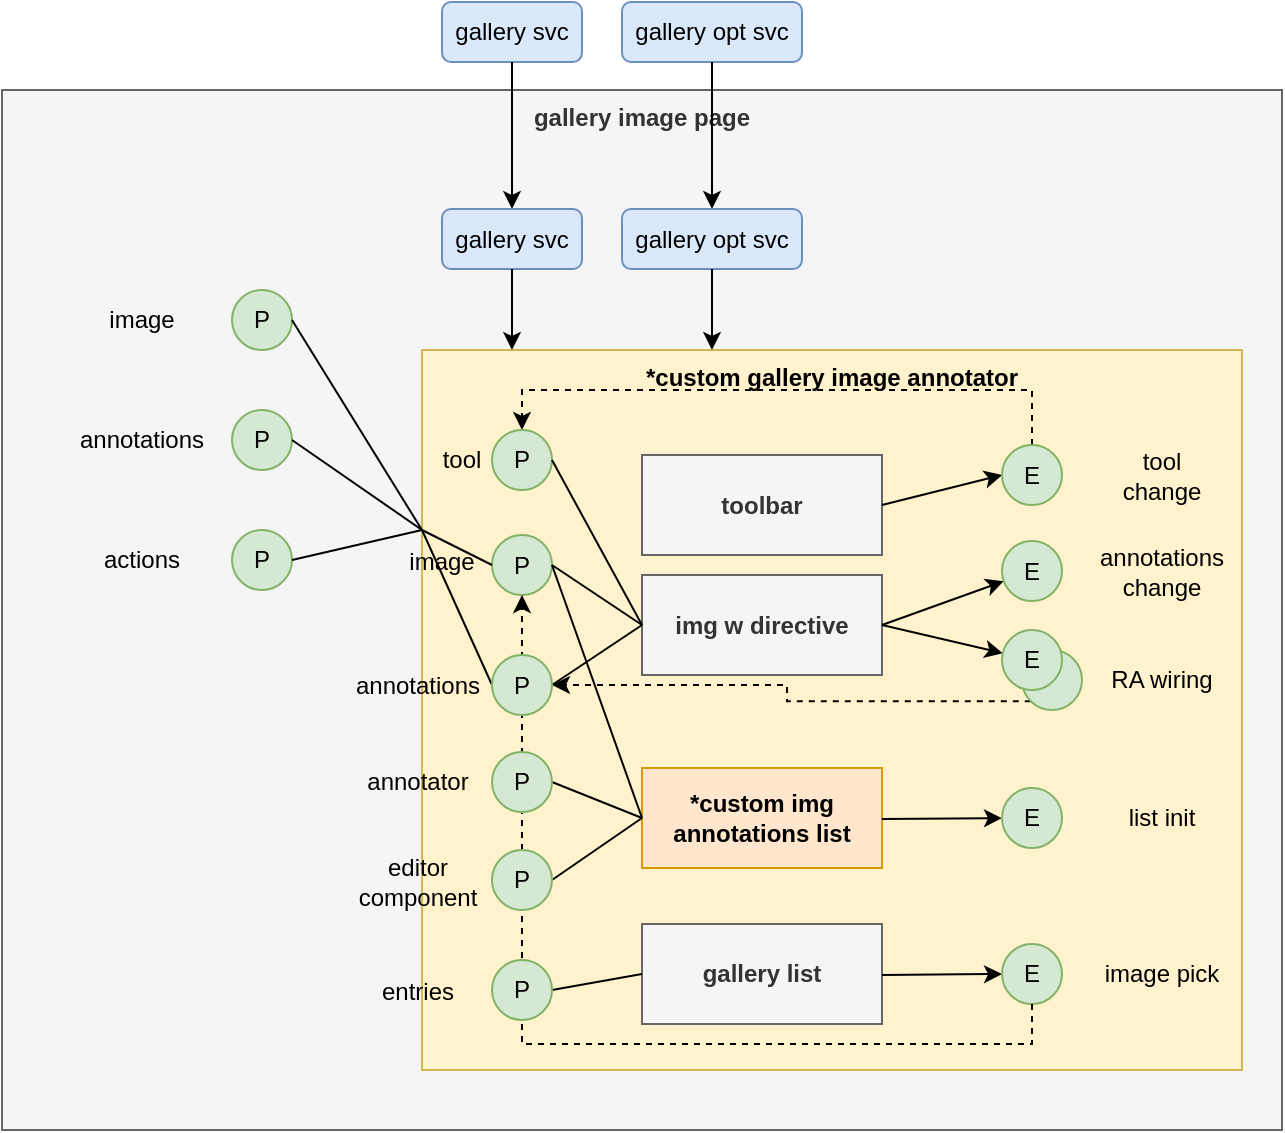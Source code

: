 <mxfile version="24.2.5" type="device">
  <diagram name="Page-1" id="lNYLDOH9afpiesVPyjoN">
    <mxGraphModel dx="1221" dy="823" grid="1" gridSize="10" guides="1" tooltips="1" connect="1" arrows="1" fold="1" page="1" pageScale="1" pageWidth="850" pageHeight="1100" math="0" shadow="0">
      <root>
        <mxCell id="0" />
        <mxCell id="1" parent="0" />
        <mxCell id="PYcwion5222IhFIjpywj-1" value="gallery image page" style="rounded=0;whiteSpace=wrap;html=1;verticalAlign=top;fillColor=#f5f5f5;fontColor=#333333;strokeColor=#666666;fontStyle=1" parent="1" vertex="1">
          <mxGeometry x="40" y="160" width="640" height="520" as="geometry" />
        </mxCell>
        <mxCell id="PYcwion5222IhFIjpywj-16" value="*custom gallery image annotator" style="rounded=0;whiteSpace=wrap;html=1;verticalAlign=top;fillColor=#fff2cc;strokeColor=#d6b656;fontStyle=1" parent="1" vertex="1">
          <mxGeometry x="250" y="290" width="410" height="360" as="geometry" />
        </mxCell>
        <mxCell id="PYcwion5222IhFIjpywj-2" value="P" style="ellipse;whiteSpace=wrap;html=1;fillColor=#d5e8d4;strokeColor=#82b366;" parent="1" vertex="1">
          <mxGeometry x="155" y="260" width="30" height="30" as="geometry" />
        </mxCell>
        <mxCell id="PYcwion5222IhFIjpywj-3" value="P" style="ellipse;whiteSpace=wrap;html=1;fillColor=#d5e8d4;strokeColor=#82b366;" parent="1" vertex="1">
          <mxGeometry x="155" y="320" width="30" height="30" as="geometry" />
        </mxCell>
        <mxCell id="PYcwion5222IhFIjpywj-4" value="P" style="ellipse;whiteSpace=wrap;html=1;fillColor=#d5e8d4;strokeColor=#82b366;" parent="1" vertex="1">
          <mxGeometry x="155" y="380" width="30" height="30" as="geometry" />
        </mxCell>
        <mxCell id="PYcwion5222IhFIjpywj-5" value="image" style="text;html=1;align=center;verticalAlign=middle;whiteSpace=wrap;rounded=0;" parent="1" vertex="1">
          <mxGeometry x="80" y="260" width="60" height="30" as="geometry" />
        </mxCell>
        <mxCell id="PYcwion5222IhFIjpywj-6" value="annotations" style="text;html=1;align=center;verticalAlign=middle;whiteSpace=wrap;rounded=0;" parent="1" vertex="1">
          <mxGeometry x="80" y="320" width="60" height="30" as="geometry" />
        </mxCell>
        <mxCell id="PYcwion5222IhFIjpywj-7" value="actions" style="text;html=1;align=center;verticalAlign=middle;whiteSpace=wrap;rounded=0;" parent="1" vertex="1">
          <mxGeometry x="80" y="380" width="60" height="30" as="geometry" />
        </mxCell>
        <mxCell id="PYcwion5222IhFIjpywj-8" value="gallery svc" style="rounded=1;whiteSpace=wrap;html=1;fillColor=#dae8fc;strokeColor=#6c8ebf;" parent="1" vertex="1">
          <mxGeometry x="260" y="116" width="70" height="30" as="geometry" />
        </mxCell>
        <mxCell id="PYcwion5222IhFIjpywj-9" value="gallery opt svc" style="rounded=1;whiteSpace=wrap;html=1;fillColor=#dae8fc;strokeColor=#6c8ebf;" parent="1" vertex="1">
          <mxGeometry x="350" y="116" width="90" height="30" as="geometry" />
        </mxCell>
        <mxCell id="PYcwion5222IhFIjpywj-10" style="edgeStyle=orthogonalEdgeStyle;rounded=0;orthogonalLoop=1;jettySize=auto;html=1;exitX=0.5;exitY=1;exitDx=0;exitDy=0;entryX=0.5;entryY=0;entryDx=0;entryDy=0;" parent="1" source="PYcwion5222IhFIjpywj-8" target="PYcwion5222IhFIjpywj-12" edge="1">
          <mxGeometry relative="1" as="geometry" />
        </mxCell>
        <mxCell id="PYcwion5222IhFIjpywj-11" style="edgeStyle=orthogonalEdgeStyle;rounded=0;orthogonalLoop=1;jettySize=auto;html=1;exitX=0.5;exitY=1;exitDx=0;exitDy=0;" parent="1" source="PYcwion5222IhFIjpywj-9" target="PYcwion5222IhFIjpywj-13" edge="1">
          <mxGeometry relative="1" as="geometry" />
        </mxCell>
        <mxCell id="PYcwion5222IhFIjpywj-12" value="gallery svc" style="rounded=1;whiteSpace=wrap;html=1;fillColor=#dae8fc;strokeColor=#6c8ebf;" parent="1" vertex="1">
          <mxGeometry x="260" y="219.5" width="70" height="30" as="geometry" />
        </mxCell>
        <mxCell id="PYcwion5222IhFIjpywj-13" value="gallery opt svc" style="rounded=1;whiteSpace=wrap;html=1;fillColor=#dae8fc;strokeColor=#6c8ebf;" parent="1" vertex="1">
          <mxGeometry x="350" y="219.5" width="90" height="30" as="geometry" />
        </mxCell>
        <mxCell id="PYcwion5222IhFIjpywj-14" style="edgeStyle=orthogonalEdgeStyle;rounded=0;orthogonalLoop=1;jettySize=auto;html=1;exitX=0.5;exitY=1;exitDx=0;exitDy=0;" parent="1" source="PYcwion5222IhFIjpywj-12" edge="1">
          <mxGeometry relative="1" as="geometry">
            <mxPoint x="295" y="290" as="targetPoint" />
          </mxGeometry>
        </mxCell>
        <mxCell id="PYcwion5222IhFIjpywj-15" style="edgeStyle=orthogonalEdgeStyle;rounded=0;orthogonalLoop=1;jettySize=auto;html=1;exitX=0.5;exitY=1;exitDx=0;exitDy=0;" parent="1" source="PYcwion5222IhFIjpywj-13" edge="1">
          <mxGeometry relative="1" as="geometry">
            <mxPoint x="395" y="290" as="targetPoint" />
          </mxGeometry>
        </mxCell>
        <mxCell id="PYcwion5222IhFIjpywj-17" value="" style="endArrow=none;html=1;rounded=0;exitX=1;exitY=0.5;exitDx=0;exitDy=0;entryX=0;entryY=0.25;entryDx=0;entryDy=0;" parent="1" source="PYcwion5222IhFIjpywj-2" target="PYcwion5222IhFIjpywj-16" edge="1">
          <mxGeometry width="50" height="50" relative="1" as="geometry">
            <mxPoint x="400" y="340" as="sourcePoint" />
            <mxPoint x="450" y="290" as="targetPoint" />
          </mxGeometry>
        </mxCell>
        <mxCell id="PYcwion5222IhFIjpywj-18" value="" style="endArrow=none;html=1;rounded=0;exitX=1;exitY=0.5;exitDx=0;exitDy=0;entryX=0;entryY=0.25;entryDx=0;entryDy=0;" parent="1" source="PYcwion5222IhFIjpywj-3" target="PYcwion5222IhFIjpywj-16" edge="1">
          <mxGeometry width="50" height="50" relative="1" as="geometry">
            <mxPoint x="195" y="337.5" as="sourcePoint" />
            <mxPoint x="270" y="452.5" as="targetPoint" />
          </mxGeometry>
        </mxCell>
        <mxCell id="PYcwion5222IhFIjpywj-19" value="" style="endArrow=none;html=1;rounded=0;exitX=1;exitY=0.5;exitDx=0;exitDy=0;entryX=0;entryY=0.25;entryDx=0;entryDy=0;" parent="1" source="PYcwion5222IhFIjpywj-4" target="PYcwion5222IhFIjpywj-16" edge="1">
          <mxGeometry width="50" height="50" relative="1" as="geometry">
            <mxPoint x="205" y="295" as="sourcePoint" />
            <mxPoint x="280" y="410" as="targetPoint" />
          </mxGeometry>
        </mxCell>
        <mxCell id="PYcwion5222IhFIjpywj-20" value="toolbar" style="rounded=0;whiteSpace=wrap;html=1;fillColor=#f5f5f5;fontColor=#333333;strokeColor=#666666;fontStyle=1" parent="1" vertex="1">
          <mxGeometry x="360" y="342.5" width="120" height="50" as="geometry" />
        </mxCell>
        <mxCell id="PYcwion5222IhFIjpywj-21" value="" style="endArrow=classic;html=1;rounded=0;entryX=0.568;entryY=0.238;entryDx=0;entryDy=0;entryPerimeter=0;exitX=1;exitY=0.5;exitDx=0;exitDy=0;" parent="1" source="PYcwion5222IhFIjpywj-20" edge="1">
          <mxGeometry width="50" height="50" relative="1" as="geometry">
            <mxPoint x="480" y="352.5" as="sourcePoint" />
            <mxPoint x="540.16" y="352.48" as="targetPoint" />
          </mxGeometry>
        </mxCell>
        <mxCell id="PYcwion5222IhFIjpywj-50" style="edgeStyle=orthogonalEdgeStyle;rounded=0;orthogonalLoop=1;jettySize=auto;html=1;exitX=0.5;exitY=0;exitDx=0;exitDy=0;entryX=0.5;entryY=0;entryDx=0;entryDy=0;dashed=1;" parent="1" source="PYcwion5222IhFIjpywj-22" target="PYcwion5222IhFIjpywj-42" edge="1">
          <mxGeometry relative="1" as="geometry" />
        </mxCell>
        <mxCell id="PYcwion5222IhFIjpywj-22" value="E" style="ellipse;whiteSpace=wrap;html=1;fillColor=#d5e8d4;strokeColor=#82b366;" parent="1" vertex="1">
          <mxGeometry x="540" y="337.5" width="30" height="30" as="geometry" />
        </mxCell>
        <mxCell id="PYcwion5222IhFIjpywj-23" value="tool change" style="text;html=1;align=center;verticalAlign=middle;whiteSpace=wrap;rounded=0;" parent="1" vertex="1">
          <mxGeometry x="590" y="337.5" width="60" height="30" as="geometry" />
        </mxCell>
        <mxCell id="PYcwion5222IhFIjpywj-24" value="img w directive" style="rounded=0;whiteSpace=wrap;html=1;fillColor=#f5f5f5;fontColor=#333333;strokeColor=#666666;fontStyle=1" parent="1" vertex="1">
          <mxGeometry x="360" y="402.5" width="120" height="50" as="geometry" />
        </mxCell>
        <mxCell id="PYcwion5222IhFIjpywj-25" value="" style="endArrow=classic;html=1;rounded=0;exitX=1;exitY=0.5;exitDx=0;exitDy=0;" parent="1" source="PYcwion5222IhFIjpywj-24" target="PYcwion5222IhFIjpywj-26" edge="1">
          <mxGeometry width="50" height="50" relative="1" as="geometry">
            <mxPoint x="490" y="362.5" as="sourcePoint" />
            <mxPoint x="550" y="362.5" as="targetPoint" />
          </mxGeometry>
        </mxCell>
        <mxCell id="PYcwion5222IhFIjpywj-26" value="E" style="ellipse;whiteSpace=wrap;html=1;fillColor=#d5e8d4;strokeColor=#82b366;" parent="1" vertex="1">
          <mxGeometry x="540" y="385.5" width="30" height="30" as="geometry" />
        </mxCell>
        <mxCell id="PYcwion5222IhFIjpywj-27" value="annotations change" style="text;html=1;align=center;verticalAlign=middle;whiteSpace=wrap;rounded=0;" parent="1" vertex="1">
          <mxGeometry x="590" y="385.5" width="60" height="30" as="geometry" />
        </mxCell>
        <mxCell id="PYcwion5222IhFIjpywj-28" value="P" style="ellipse;whiteSpace=wrap;html=1;fillColor=#d5e8d4;strokeColor=#82b366;" parent="1" vertex="1">
          <mxGeometry x="285" y="382.5" width="30" height="30" as="geometry" />
        </mxCell>
        <mxCell id="PYcwion5222IhFIjpywj-30" value="image" style="text;html=1;align=center;verticalAlign=middle;whiteSpace=wrap;rounded=0;" parent="1" vertex="1">
          <mxGeometry x="230" y="380.5" width="60" height="30" as="geometry" />
        </mxCell>
        <mxCell id="PYcwion5222IhFIjpywj-31" value="annotations" style="text;html=1;align=center;verticalAlign=middle;whiteSpace=wrap;rounded=0;" parent="1" vertex="1">
          <mxGeometry x="218" y="442.5" width="60" height="30" as="geometry" />
        </mxCell>
        <mxCell id="PYcwion5222IhFIjpywj-32" value="" style="endArrow=none;html=1;rounded=0;exitX=1;exitY=0.5;exitDx=0;exitDy=0;entryX=0;entryY=0.5;entryDx=0;entryDy=0;" parent="1" source="PYcwion5222IhFIjpywj-28" target="PYcwion5222IhFIjpywj-24" edge="1">
          <mxGeometry width="50" height="50" relative="1" as="geometry">
            <mxPoint x="530" y="462.5" as="sourcePoint" />
            <mxPoint x="380" y="465.5" as="targetPoint" />
          </mxGeometry>
        </mxCell>
        <mxCell id="PYcwion5222IhFIjpywj-33" value="" style="endArrow=none;html=1;rounded=0;exitX=1;exitY=0.5;exitDx=0;exitDy=0;entryX=0;entryY=0.5;entryDx=0;entryDy=0;" parent="1" source="PYcwion5222IhFIjpywj-29" target="PYcwion5222IhFIjpywj-24" edge="1">
          <mxGeometry width="50" height="50" relative="1" as="geometry">
            <mxPoint x="325" y="460" as="sourcePoint" />
            <mxPoint x="380" y="465.5" as="targetPoint" />
          </mxGeometry>
        </mxCell>
        <mxCell id="PYcwion5222IhFIjpywj-35" value="" style="endArrow=none;html=1;rounded=0;exitX=0;exitY=0.25;exitDx=0;exitDy=0;entryX=0;entryY=0;entryDx=0;entryDy=0;strokeColor=none;dashed=1;" parent="1" source="PYcwion5222IhFIjpywj-16" target="PYcwion5222IhFIjpywj-28" edge="1">
          <mxGeometry width="50" height="50" relative="1" as="geometry">
            <mxPoint x="195" y="285" as="sourcePoint" />
            <mxPoint x="260" y="353" as="targetPoint" />
            <Array as="points">
              <mxPoint x="250" y="340" />
            </Array>
          </mxGeometry>
        </mxCell>
        <mxCell id="PYcwion5222IhFIjpywj-36" value="" style="endArrow=none;html=1;rounded=0;entryX=0;entryY=0.5;entryDx=0;entryDy=0;" parent="1" target="PYcwion5222IhFIjpywj-28" edge="1">
          <mxGeometry width="50" height="50" relative="1" as="geometry">
            <mxPoint x="250" y="380" as="sourcePoint" />
            <mxPoint x="260" y="353" as="targetPoint" />
          </mxGeometry>
        </mxCell>
        <mxCell id="PYcwion5222IhFIjpywj-37" value="" style="endArrow=none;html=1;rounded=0;entryX=0;entryY=0.5;entryDx=0;entryDy=0;" parent="1" target="PYcwion5222IhFIjpywj-29" edge="1">
          <mxGeometry width="50" height="50" relative="1" as="geometry">
            <mxPoint x="250" y="380" as="sourcePoint" />
            <mxPoint x="295" y="408" as="targetPoint" />
          </mxGeometry>
        </mxCell>
        <mxCell id="PYcwion5222IhFIjpywj-38" value="*custom img annotations list" style="rounded=0;whiteSpace=wrap;html=1;fillColor=#ffe6cc;strokeColor=#d79b00;fontStyle=1" parent="1" vertex="1">
          <mxGeometry x="360" y="499" width="120" height="50" as="geometry" />
        </mxCell>
        <mxCell id="PYcwion5222IhFIjpywj-39" value="" style="endArrow=classic;html=1;rounded=0;exitX=1;exitY=0.5;exitDx=0;exitDy=0;" parent="1" target="PYcwion5222IhFIjpywj-40" edge="1">
          <mxGeometry width="50" height="50" relative="1" as="geometry">
            <mxPoint x="480" y="524.5" as="sourcePoint" />
            <mxPoint x="550" y="459" as="targetPoint" />
          </mxGeometry>
        </mxCell>
        <mxCell id="PYcwion5222IhFIjpywj-40" value="E" style="ellipse;whiteSpace=wrap;html=1;fillColor=#d5e8d4;strokeColor=#82b366;" parent="1" vertex="1">
          <mxGeometry x="540" y="509" width="30" height="30" as="geometry" />
        </mxCell>
        <mxCell id="PYcwion5222IhFIjpywj-41" value="list init" style="text;html=1;align=center;verticalAlign=middle;whiteSpace=wrap;rounded=0;" parent="1" vertex="1">
          <mxGeometry x="590" y="509" width="60" height="30" as="geometry" />
        </mxCell>
        <mxCell id="PYcwion5222IhFIjpywj-42" value="P" style="ellipse;whiteSpace=wrap;html=1;fillColor=#d5e8d4;strokeColor=#82b366;" parent="1" vertex="1">
          <mxGeometry x="285" y="330" width="30" height="30" as="geometry" />
        </mxCell>
        <mxCell id="PYcwion5222IhFIjpywj-43" value="tool" style="text;html=1;align=center;verticalAlign=middle;whiteSpace=wrap;rounded=0;" parent="1" vertex="1">
          <mxGeometry x="250" y="330" width="40" height="30" as="geometry" />
        </mxCell>
        <mxCell id="PYcwion5222IhFIjpywj-45" value="annotator" style="text;html=1;align=center;verticalAlign=middle;whiteSpace=wrap;rounded=0;" parent="1" vertex="1">
          <mxGeometry x="218" y="491" width="60" height="30" as="geometry" />
        </mxCell>
        <mxCell id="PYcwion5222IhFIjpywj-46" value="" style="endArrow=classic;html=1;rounded=0;exitX=1;exitY=0.5;exitDx=0;exitDy=0;" parent="1" source="PYcwion5222IhFIjpywj-24" target="PYcwion5222IhFIjpywj-47" edge="1">
          <mxGeometry width="50" height="50" relative="1" as="geometry">
            <mxPoint x="480" y="472.5" as="sourcePoint" />
            <mxPoint x="550" y="407" as="targetPoint" />
          </mxGeometry>
        </mxCell>
        <mxCell id="PYcwion5222IhFIjpywj-48" value="RA wiring" style="text;html=1;align=center;verticalAlign=middle;whiteSpace=wrap;rounded=0;" parent="1" vertex="1">
          <mxGeometry x="590" y="440" width="60" height="30" as="geometry" />
        </mxCell>
        <mxCell id="PYcwion5222IhFIjpywj-66" style="edgeStyle=orthogonalEdgeStyle;rounded=0;orthogonalLoop=1;jettySize=auto;html=1;exitX=0;exitY=1;exitDx=0;exitDy=0;entryX=1;entryY=0.5;entryDx=0;entryDy=0;dashed=1;" parent="1" source="PYcwion5222IhFIjpywj-49" target="PYcwion5222IhFIjpywj-29" edge="1">
          <mxGeometry relative="1" as="geometry" />
        </mxCell>
        <mxCell id="PYcwion5222IhFIjpywj-49" value="" style="ellipse;whiteSpace=wrap;html=1;fillColor=#d5e8d4;strokeColor=#82b366;" parent="1" vertex="1">
          <mxGeometry x="550" y="440" width="30" height="30" as="geometry" />
        </mxCell>
        <mxCell id="PYcwion5222IhFIjpywj-47" value="E" style="ellipse;whiteSpace=wrap;html=1;fillColor=#d5e8d4;strokeColor=#82b366;" parent="1" vertex="1">
          <mxGeometry x="540" y="430" width="30" height="30" as="geometry" />
        </mxCell>
        <mxCell id="PYcwion5222IhFIjpywj-51" value="" style="endArrow=none;html=1;rounded=0;exitX=1;exitY=0.5;exitDx=0;exitDy=0;entryX=0;entryY=0.5;entryDx=0;entryDy=0;" parent="1" source="PYcwion5222IhFIjpywj-42" target="PYcwion5222IhFIjpywj-24" edge="1">
          <mxGeometry width="50" height="50" relative="1" as="geometry">
            <mxPoint x="325" y="408" as="sourcePoint" />
            <mxPoint x="370" y="438" as="targetPoint" />
          </mxGeometry>
        </mxCell>
        <mxCell id="PYcwion5222IhFIjpywj-52" value="" style="endArrow=none;html=1;rounded=0;exitX=1;exitY=0.5;exitDx=0;exitDy=0;entryX=0;entryY=0.5;entryDx=0;entryDy=0;" parent="1" source="PYcwion5222IhFIjpywj-28" target="PYcwion5222IhFIjpywj-38" edge="1">
          <mxGeometry width="50" height="50" relative="1" as="geometry">
            <mxPoint x="325" y="408" as="sourcePoint" />
            <mxPoint x="370" y="438" as="targetPoint" />
          </mxGeometry>
        </mxCell>
        <mxCell id="PYcwion5222IhFIjpywj-53" value="" style="endArrow=none;html=1;rounded=0;exitX=1;exitY=0.5;exitDx=0;exitDy=0;entryX=0;entryY=0.5;entryDx=0;entryDy=0;" parent="1" source="PYcwion5222IhFIjpywj-44" target="PYcwion5222IhFIjpywj-38" edge="1">
          <mxGeometry width="50" height="50" relative="1" as="geometry">
            <mxPoint x="325" y="408" as="sourcePoint" />
            <mxPoint x="360" y="490" as="targetPoint" />
          </mxGeometry>
        </mxCell>
        <mxCell id="PYcwion5222IhFIjpywj-55" value="editor component" style="text;html=1;align=center;verticalAlign=middle;whiteSpace=wrap;rounded=0;" parent="1" vertex="1">
          <mxGeometry x="218" y="541" width="60" height="30" as="geometry" />
        </mxCell>
        <mxCell id="PYcwion5222IhFIjpywj-56" value="" style="endArrow=none;html=1;rounded=0;exitX=1;exitY=0.5;exitDx=0;exitDy=0;entryX=0;entryY=0.5;entryDx=0;entryDy=0;" parent="1" source="PYcwion5222IhFIjpywj-54" target="PYcwion5222IhFIjpywj-38" edge="1">
          <mxGeometry width="50" height="50" relative="1" as="geometry">
            <mxPoint x="325" y="525" as="sourcePoint" />
            <mxPoint x="370" y="505" as="targetPoint" />
          </mxGeometry>
        </mxCell>
        <mxCell id="PYcwion5222IhFIjpywj-57" value="gallery list" style="rounded=0;whiteSpace=wrap;html=1;fillColor=#f5f5f5;fontColor=#333333;strokeColor=#666666;fontStyle=1" parent="1" vertex="1">
          <mxGeometry x="360" y="577" width="120" height="50" as="geometry" />
        </mxCell>
        <mxCell id="PYcwion5222IhFIjpywj-59" value="entries" style="text;html=1;align=center;verticalAlign=middle;whiteSpace=wrap;rounded=0;" parent="1" vertex="1">
          <mxGeometry x="218" y="596" width="60" height="30" as="geometry" />
        </mxCell>
        <mxCell id="PYcwion5222IhFIjpywj-60" value="" style="endArrow=none;html=1;rounded=0;exitX=1;exitY=0.5;exitDx=0;exitDy=0;entryX=0;entryY=0.5;entryDx=0;entryDy=0;" parent="1" source="PYcwion5222IhFIjpywj-58" target="PYcwion5222IhFIjpywj-57" edge="1">
          <mxGeometry width="50" height="50" relative="1" as="geometry">
            <mxPoint x="325" y="580" as="sourcePoint" />
            <mxPoint x="360" y="550" as="targetPoint" />
          </mxGeometry>
        </mxCell>
        <mxCell id="PYcwion5222IhFIjpywj-61" value="" style="endArrow=classic;html=1;rounded=0;entryX=0;entryY=0.5;entryDx=0;entryDy=0;exitX=1;exitY=0.5;exitDx=0;exitDy=0;" parent="1" target="PYcwion5222IhFIjpywj-62" edge="1">
          <mxGeometry width="50" height="50" relative="1" as="geometry">
            <mxPoint x="480" y="602.5" as="sourcePoint" />
            <mxPoint x="540.16" y="586.98" as="targetPoint" />
          </mxGeometry>
        </mxCell>
        <mxCell id="PYcwion5222IhFIjpywj-62" value="E" style="ellipse;whiteSpace=wrap;html=1;fillColor=#d5e8d4;strokeColor=#82b366;" parent="1" vertex="1">
          <mxGeometry x="540" y="587" width="30" height="30" as="geometry" />
        </mxCell>
        <mxCell id="PYcwion5222IhFIjpywj-63" value="image pick" style="text;html=1;align=center;verticalAlign=middle;whiteSpace=wrap;rounded=0;" parent="1" vertex="1">
          <mxGeometry x="590" y="587" width="60" height="30" as="geometry" />
        </mxCell>
        <mxCell id="PYcwion5222IhFIjpywj-64" style="edgeStyle=orthogonalEdgeStyle;rounded=0;orthogonalLoop=1;jettySize=auto;html=1;exitX=0.5;exitY=1;exitDx=0;exitDy=0;entryX=0.5;entryY=1;entryDx=0;entryDy=0;dashed=1;" parent="1" source="PYcwion5222IhFIjpywj-62" target="PYcwion5222IhFIjpywj-28" edge="1">
          <mxGeometry relative="1" as="geometry">
            <mxPoint x="585" y="596" as="sourcePoint" />
            <mxPoint x="325" y="641" as="targetPoint" />
          </mxGeometry>
        </mxCell>
        <mxCell id="PYcwion5222IhFIjpywj-29" value="P" style="ellipse;whiteSpace=wrap;html=1;fillColor=#d5e8d4;strokeColor=#82b366;" parent="1" vertex="1">
          <mxGeometry x="285" y="442.5" width="30" height="30" as="geometry" />
        </mxCell>
        <mxCell id="PYcwion5222IhFIjpywj-44" value="P" style="ellipse;whiteSpace=wrap;html=1;fillColor=#d5e8d4;strokeColor=#82b366;" parent="1" vertex="1">
          <mxGeometry x="285" y="491" width="30" height="30" as="geometry" />
        </mxCell>
        <mxCell id="PYcwion5222IhFIjpywj-54" value="P" style="ellipse;whiteSpace=wrap;html=1;fillColor=#d5e8d4;strokeColor=#82b366;" parent="1" vertex="1">
          <mxGeometry x="285" y="540" width="30" height="30" as="geometry" />
        </mxCell>
        <mxCell id="PYcwion5222IhFIjpywj-58" value="P" style="ellipse;whiteSpace=wrap;html=1;fillColor=#d5e8d4;strokeColor=#82b366;" parent="1" vertex="1">
          <mxGeometry x="285" y="595" width="30" height="30" as="geometry" />
        </mxCell>
      </root>
    </mxGraphModel>
  </diagram>
</mxfile>
